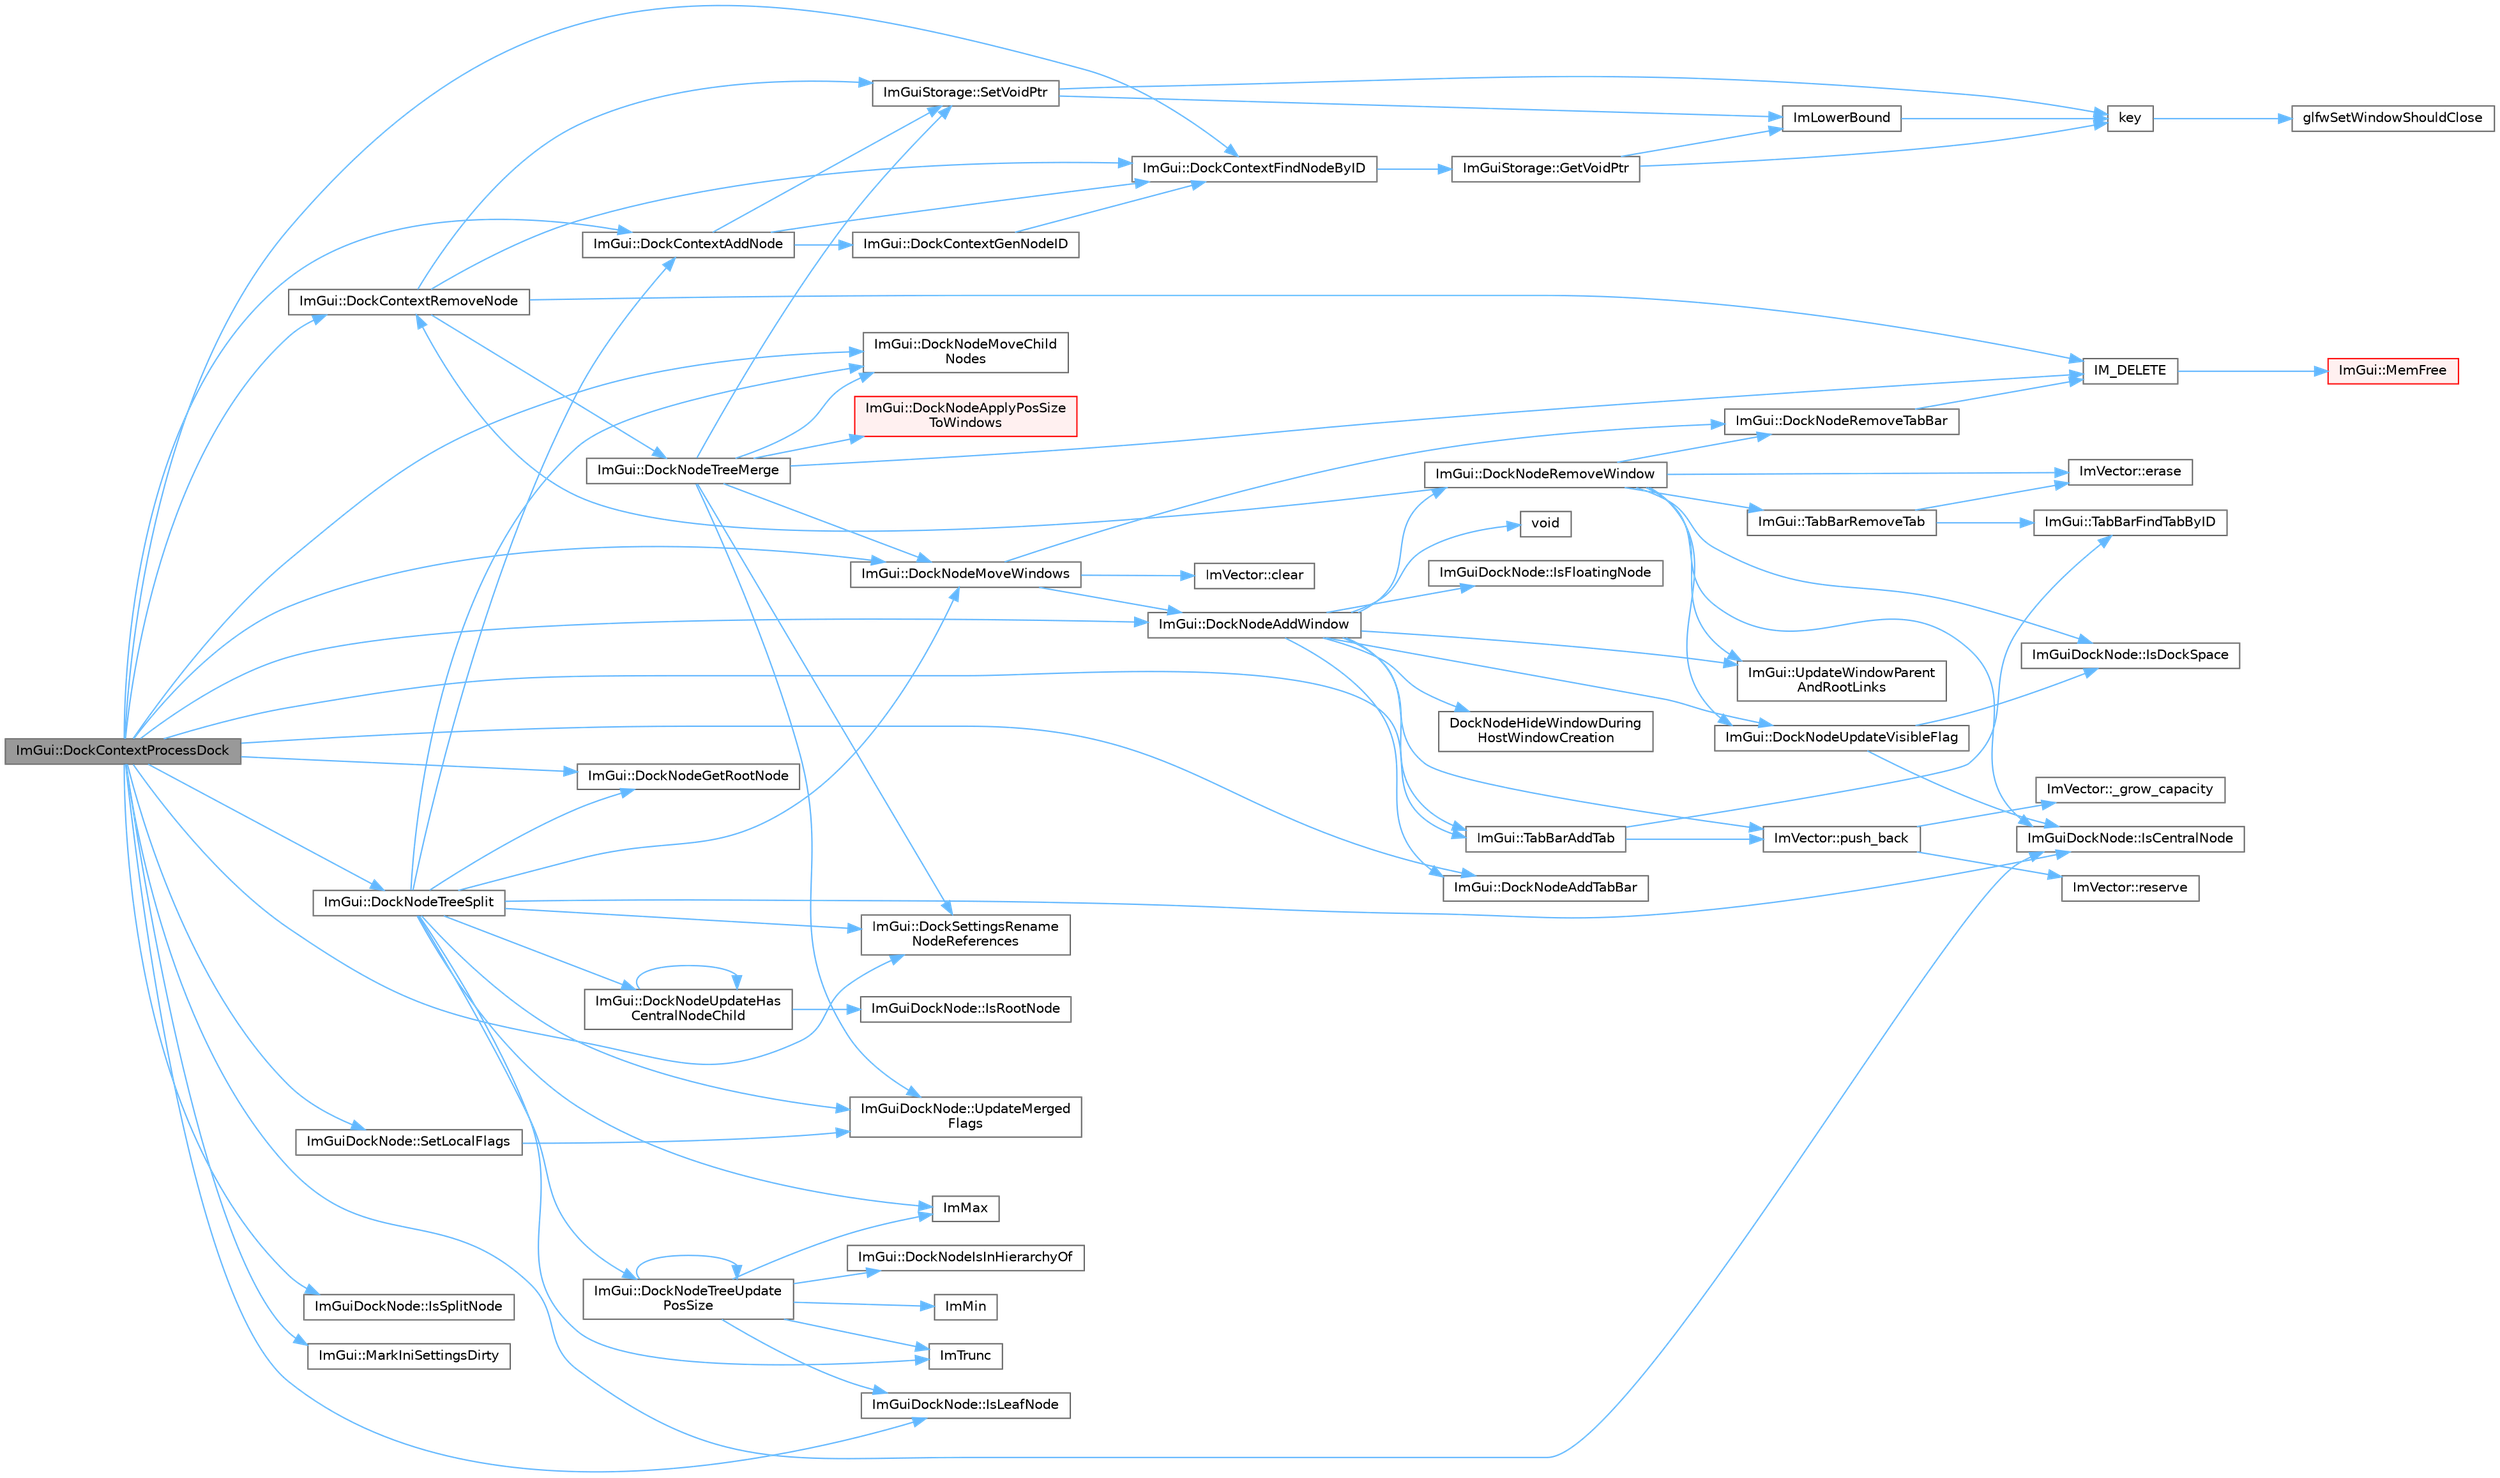 digraph "ImGui::DockContextProcessDock"
{
 // LATEX_PDF_SIZE
  bgcolor="transparent";
  edge [fontname=Helvetica,fontsize=10,labelfontname=Helvetica,labelfontsize=10];
  node [fontname=Helvetica,fontsize=10,shape=box,height=0.2,width=0.4];
  rankdir="LR";
  Node1 [id="Node000001",label="ImGui::DockContextProcessDock",height=0.2,width=0.4,color="gray40", fillcolor="grey60", style="filled", fontcolor="black",tooltip=" "];
  Node1 -> Node2 [id="edge89_Node000001_Node000002",color="steelblue1",style="solid",tooltip=" "];
  Node2 [id="Node000002",label="ImGui::DockContextAddNode",height=0.2,width=0.4,color="grey40", fillcolor="white", style="filled",URL="$namespace_im_gui.html#ab226cec3473d24f44fdb877b2f709c8d",tooltip=" "];
  Node2 -> Node3 [id="edge90_Node000002_Node000003",color="steelblue1",style="solid",tooltip=" "];
  Node3 [id="Node000003",label="ImGui::DockContextFindNodeByID",height=0.2,width=0.4,color="grey40", fillcolor="white", style="filled",URL="$namespace_im_gui.html#a52be73f2abd2d0320469ba138f7c6d59",tooltip=" "];
  Node3 -> Node4 [id="edge91_Node000003_Node000004",color="steelblue1",style="solid",tooltip=" "];
  Node4 [id="Node000004",label="ImGuiStorage::GetVoidPtr",height=0.2,width=0.4,color="grey40", fillcolor="white", style="filled",URL="$struct_im_gui_storage.html#aaf87a98ede89da09113b0189f6d878ca",tooltip=" "];
  Node4 -> Node5 [id="edge92_Node000004_Node000005",color="steelblue1",style="solid",tooltip=" "];
  Node5 [id="Node000005",label="ImLowerBound",height=0.2,width=0.4,color="grey40", fillcolor="white", style="filled",URL="$imgui_8cpp.html#a409bfd6de574854cd644636ea13b6a8a",tooltip=" "];
  Node5 -> Node6 [id="edge93_Node000005_Node000006",color="steelblue1",style="solid",tooltip=" "];
  Node6 [id="Node000006",label="key",height=0.2,width=0.4,color="grey40", fillcolor="white", style="filled",URL="$gears_8c.html#accd6b5b92b78666e36543412d4ac14cd",tooltip=" "];
  Node6 -> Node7 [id="edge94_Node000006_Node000007",color="steelblue1",style="solid",tooltip=" "];
  Node7 [id="Node000007",label="glfwSetWindowShouldClose",height=0.2,width=0.4,color="grey40", fillcolor="white", style="filled",URL="$group__window.html#ga1cadeda7a1e2f224e06a8415d30741aa",tooltip="Sets the close flag of the specified window."];
  Node4 -> Node6 [id="edge95_Node000004_Node000006",color="steelblue1",style="solid",tooltip=" "];
  Node2 -> Node8 [id="edge96_Node000002_Node000008",color="steelblue1",style="solid",tooltip=" "];
  Node8 [id="Node000008",label="ImGui::DockContextGenNodeID",height=0.2,width=0.4,color="grey40", fillcolor="white", style="filled",URL="$namespace_im_gui.html#ad16317022ea4095a886903d23e056fcb",tooltip=" "];
  Node8 -> Node3 [id="edge97_Node000008_Node000003",color="steelblue1",style="solid",tooltip=" "];
  Node2 -> Node9 [id="edge98_Node000002_Node000009",color="steelblue1",style="solid",tooltip=" "];
  Node9 [id="Node000009",label="ImGuiStorage::SetVoidPtr",height=0.2,width=0.4,color="grey40", fillcolor="white", style="filled",URL="$struct_im_gui_storage.html#a55f840086b3ec9cf63c67f02d159204a",tooltip=" "];
  Node9 -> Node5 [id="edge99_Node000009_Node000005",color="steelblue1",style="solid",tooltip=" "];
  Node9 -> Node6 [id="edge100_Node000009_Node000006",color="steelblue1",style="solid",tooltip=" "];
  Node1 -> Node3 [id="edge101_Node000001_Node000003",color="steelblue1",style="solid",tooltip=" "];
  Node1 -> Node10 [id="edge102_Node000001_Node000010",color="steelblue1",style="solid",tooltip=" "];
  Node10 [id="Node000010",label="ImGui::DockContextRemoveNode",height=0.2,width=0.4,color="grey40", fillcolor="white", style="filled",URL="$namespace_im_gui.html#a69ff368895db4bdc84de9ff21b52fddc",tooltip=" "];
  Node10 -> Node3 [id="edge103_Node000010_Node000003",color="steelblue1",style="solid",tooltip=" "];
  Node10 -> Node11 [id="edge104_Node000010_Node000011",color="steelblue1",style="solid",tooltip=" "];
  Node11 [id="Node000011",label="ImGui::DockNodeTreeMerge",height=0.2,width=0.4,color="grey40", fillcolor="white", style="filled",URL="$namespace_im_gui.html#a973b84ddd0e62151719cb562847b1291",tooltip=" "];
  Node11 -> Node12 [id="edge105_Node000011_Node000012",color="steelblue1",style="solid",tooltip=" "];
  Node12 [id="Node000012",label="ImGui::DockNodeApplyPosSize\lToWindows",height=0.2,width=0.4,color="red", fillcolor="#FFF0F0", style="filled",URL="$namespace_im_gui.html#af879255fe0be69945ceff4b832026a71",tooltip=" "];
  Node11 -> Node16 [id="edge106_Node000011_Node000016",color="steelblue1",style="solid",tooltip=" "];
  Node16 [id="Node000016",label="ImGui::DockNodeMoveChild\lNodes",height=0.2,width=0.4,color="grey40", fillcolor="white", style="filled",URL="$namespace_im_gui.html#a7b90f51f0d3548a567fdc90a69035e0d",tooltip=" "];
  Node11 -> Node17 [id="edge107_Node000011_Node000017",color="steelblue1",style="solid",tooltip=" "];
  Node17 [id="Node000017",label="ImGui::DockNodeMoveWindows",height=0.2,width=0.4,color="grey40", fillcolor="white", style="filled",URL="$namespace_im_gui.html#a8f314ce935f9160d4bdde3ba8fe8d24f",tooltip=" "];
  Node17 -> Node18 [id="edge108_Node000017_Node000018",color="steelblue1",style="solid",tooltip=" "];
  Node18 [id="Node000018",label="ImVector::clear",height=0.2,width=0.4,color="grey40", fillcolor="white", style="filled",URL="$struct_im_vector.html#ae2d401b4ec5f1113cdb8edb5a61a38f7",tooltip=" "];
  Node17 -> Node19 [id="edge109_Node000017_Node000019",color="steelblue1",style="solid",tooltip=" "];
  Node19 [id="Node000019",label="ImGui::DockNodeAddWindow",height=0.2,width=0.4,color="grey40", fillcolor="white", style="filled",URL="$namespace_im_gui.html#a9ddcb5d005e4d92cbce85de08deae665",tooltip=" "];
  Node19 -> Node20 [id="edge110_Node000019_Node000020",color="steelblue1",style="solid",tooltip=" "];
  Node20 [id="Node000020",label="ImGui::DockNodeAddTabBar",height=0.2,width=0.4,color="grey40", fillcolor="white", style="filled",URL="$namespace_im_gui.html#ac621689d25d2aeeb45ee8a007080498d",tooltip=" "];
  Node19 -> Node21 [id="edge111_Node000019_Node000021",color="steelblue1",style="solid",tooltip=" "];
  Node21 [id="Node000021",label="DockNodeHideWindowDuring\lHostWindowCreation",height=0.2,width=0.4,color="grey40", fillcolor="white", style="filled",URL="$imgui_8cpp.html#a4fbdea00c388b92d697a9c15b033d221",tooltip=" "];
  Node19 -> Node22 [id="edge112_Node000019_Node000022",color="steelblue1",style="solid",tooltip=" "];
  Node22 [id="Node000022",label="ImGui::DockNodeRemoveWindow",height=0.2,width=0.4,color="grey40", fillcolor="white", style="filled",URL="$namespace_im_gui.html#a7707fcf2071bef8bb8681ed58b87c56e",tooltip=" "];
  Node22 -> Node10 [id="edge113_Node000022_Node000010",color="steelblue1",style="solid",tooltip=" "];
  Node22 -> Node23 [id="edge114_Node000022_Node000023",color="steelblue1",style="solid",tooltip=" "];
  Node23 [id="Node000023",label="ImGui::DockNodeRemoveTabBar",height=0.2,width=0.4,color="grey40", fillcolor="white", style="filled",URL="$namespace_im_gui.html#ad0e39bff5ef1bbdd6ba22c133f211da7",tooltip=" "];
  Node23 -> Node24 [id="edge115_Node000023_Node000024",color="steelblue1",style="solid",tooltip=" "];
  Node24 [id="Node000024",label="IM_DELETE",height=0.2,width=0.4,color="grey40", fillcolor="white", style="filled",URL="$imgui_8h.html#a3c856832c3fe1da8767a9353da3707e1",tooltip=" "];
  Node24 -> Node25 [id="edge116_Node000024_Node000025",color="steelblue1",style="solid",tooltip=" "];
  Node25 [id="Node000025",label="ImGui::MemFree",height=0.2,width=0.4,color="red", fillcolor="#FFF0F0", style="filled",URL="$namespace_im_gui.html#a269ec695c6e722ec3da85dae37f0675d",tooltip=" "];
  Node22 -> Node31 [id="edge117_Node000022_Node000031",color="steelblue1",style="solid",tooltip=" "];
  Node31 [id="Node000031",label="ImGui::DockNodeUpdateVisibleFlag",height=0.2,width=0.4,color="grey40", fillcolor="white", style="filled",URL="$namespace_im_gui.html#a42a888a71f6295199994f5c3aa65f9d6",tooltip=" "];
  Node31 -> Node32 [id="edge118_Node000031_Node000032",color="steelblue1",style="solid",tooltip=" "];
  Node32 [id="Node000032",label="ImGuiDockNode::IsCentralNode",height=0.2,width=0.4,color="grey40", fillcolor="white", style="filled",URL="$struct_im_gui_dock_node.html#a65a6bb0809083aef0edbf937c90b83f6",tooltip=" "];
  Node31 -> Node33 [id="edge119_Node000031_Node000033",color="steelblue1",style="solid",tooltip=" "];
  Node33 [id="Node000033",label="ImGuiDockNode::IsDockSpace",height=0.2,width=0.4,color="grey40", fillcolor="white", style="filled",URL="$struct_im_gui_dock_node.html#a2f06798d0770e6894d27ec776b5d7538",tooltip=" "];
  Node22 -> Node34 [id="edge120_Node000022_Node000034",color="steelblue1",style="solid",tooltip=" "];
  Node34 [id="Node000034",label="ImVector::erase",height=0.2,width=0.4,color="grey40", fillcolor="white", style="filled",URL="$struct_im_vector.html#a2f88ac70791f2da6d4168d7b29f38f1e",tooltip=" "];
  Node22 -> Node32 [id="edge121_Node000022_Node000032",color="steelblue1",style="solid",tooltip=" "];
  Node22 -> Node33 [id="edge122_Node000022_Node000033",color="steelblue1",style="solid",tooltip=" "];
  Node22 -> Node35 [id="edge123_Node000022_Node000035",color="steelblue1",style="solid",tooltip=" "];
  Node35 [id="Node000035",label="ImGui::TabBarRemoveTab",height=0.2,width=0.4,color="grey40", fillcolor="white", style="filled",URL="$namespace_im_gui.html#a3340d8c07dca35527b618288f091a0f7",tooltip=" "];
  Node35 -> Node34 [id="edge124_Node000035_Node000034",color="steelblue1",style="solid",tooltip=" "];
  Node35 -> Node36 [id="edge125_Node000035_Node000036",color="steelblue1",style="solid",tooltip=" "];
  Node36 [id="Node000036",label="ImGui::TabBarFindTabByID",height=0.2,width=0.4,color="grey40", fillcolor="white", style="filled",URL="$namespace_im_gui.html#a892525a74a6206eabbeb851071b3119a",tooltip=" "];
  Node22 -> Node37 [id="edge126_Node000022_Node000037",color="steelblue1",style="solid",tooltip=" "];
  Node37 [id="Node000037",label="ImGui::UpdateWindowParent\lAndRootLinks",height=0.2,width=0.4,color="grey40", fillcolor="white", style="filled",URL="$namespace_im_gui.html#a85d7262320ed7ce8e40863b99f8db4a3",tooltip=" "];
  Node19 -> Node31 [id="edge127_Node000019_Node000031",color="steelblue1",style="solid",tooltip=" "];
  Node19 -> Node38 [id="edge128_Node000019_Node000038",color="steelblue1",style="solid",tooltip=" "];
  Node38 [id="Node000038",label="ImGuiDockNode::IsFloatingNode",height=0.2,width=0.4,color="grey40", fillcolor="white", style="filled",URL="$struct_im_gui_dock_node.html#a65218fbb8d4629246096dd8fe5d1f219",tooltip=" "];
  Node19 -> Node39 [id="edge129_Node000019_Node000039",color="steelblue1",style="solid",tooltip=" "];
  Node39 [id="Node000039",label="ImVector::push_back",height=0.2,width=0.4,color="grey40", fillcolor="white", style="filled",URL="$struct_im_vector.html#aab5df48e0711a48bd12f3206e08c4108",tooltip=" "];
  Node39 -> Node40 [id="edge130_Node000039_Node000040",color="steelblue1",style="solid",tooltip=" "];
  Node40 [id="Node000040",label="ImVector::_grow_capacity",height=0.2,width=0.4,color="grey40", fillcolor="white", style="filled",URL="$struct_im_vector.html#a3a097635d464b1b70dc7d59996a88b28",tooltip=" "];
  Node39 -> Node41 [id="edge131_Node000039_Node000041",color="steelblue1",style="solid",tooltip=" "];
  Node41 [id="Node000041",label="ImVector::reserve",height=0.2,width=0.4,color="grey40", fillcolor="white", style="filled",URL="$struct_im_vector.html#a0f14f5736c3372157856eebb67123b75",tooltip=" "];
  Node19 -> Node42 [id="edge132_Node000019_Node000042",color="steelblue1",style="solid",tooltip=" "];
  Node42 [id="Node000042",label="ImGui::TabBarAddTab",height=0.2,width=0.4,color="grey40", fillcolor="white", style="filled",URL="$namespace_im_gui.html#ad351241dc857097a48c74669249b3c04",tooltip=" "];
  Node42 -> Node39 [id="edge133_Node000042_Node000039",color="steelblue1",style="solid",tooltip=" "];
  Node42 -> Node36 [id="edge134_Node000042_Node000036",color="steelblue1",style="solid",tooltip=" "];
  Node19 -> Node37 [id="edge135_Node000019_Node000037",color="steelblue1",style="solid",tooltip=" "];
  Node19 -> Node43 [id="edge136_Node000019_Node000043",color="steelblue1",style="solid",tooltip=" "];
  Node43 [id="Node000043",label="void",height=0.2,width=0.4,color="grey40", fillcolor="white", style="filled",URL="$mimalloc_8h.html#a9d6d8aef94ac19034a5f163606f84830",tooltip=" "];
  Node17 -> Node23 [id="edge137_Node000017_Node000023",color="steelblue1",style="solid",tooltip=" "];
  Node11 -> Node44 [id="edge138_Node000011_Node000044",color="steelblue1",style="solid",tooltip=" "];
  Node44 [id="Node000044",label="ImGui::DockSettingsRename\lNodeReferences",height=0.2,width=0.4,color="grey40", fillcolor="white", style="filled",URL="$namespace_im_gui.html#a62a4dbebb5015352589459596f16b26c",tooltip=" "];
  Node11 -> Node24 [id="edge139_Node000011_Node000024",color="steelblue1",style="solid",tooltip=" "];
  Node11 -> Node9 [id="edge140_Node000011_Node000009",color="steelblue1",style="solid",tooltip=" "];
  Node11 -> Node45 [id="edge141_Node000011_Node000045",color="steelblue1",style="solid",tooltip=" "];
  Node45 [id="Node000045",label="ImGuiDockNode::UpdateMerged\lFlags",height=0.2,width=0.4,color="grey40", fillcolor="white", style="filled",URL="$struct_im_gui_dock_node.html#a87a708d19b6f2e22c15d6d378c8b71e2",tooltip=" "];
  Node10 -> Node24 [id="edge142_Node000010_Node000024",color="steelblue1",style="solid",tooltip=" "];
  Node10 -> Node9 [id="edge143_Node000010_Node000009",color="steelblue1",style="solid",tooltip=" "];
  Node1 -> Node20 [id="edge144_Node000001_Node000020",color="steelblue1",style="solid",tooltip=" "];
  Node1 -> Node19 [id="edge145_Node000001_Node000019",color="steelblue1",style="solid",tooltip=" "];
  Node1 -> Node46 [id="edge146_Node000001_Node000046",color="steelblue1",style="solid",tooltip=" "];
  Node46 [id="Node000046",label="ImGui::DockNodeGetRootNode",height=0.2,width=0.4,color="grey40", fillcolor="white", style="filled",URL="$namespace_im_gui.html#ab52284ace3da5320ccc6e29ea8781aaa",tooltip=" "];
  Node1 -> Node16 [id="edge147_Node000001_Node000016",color="steelblue1",style="solid",tooltip=" "];
  Node1 -> Node17 [id="edge148_Node000001_Node000017",color="steelblue1",style="solid",tooltip=" "];
  Node1 -> Node47 [id="edge149_Node000001_Node000047",color="steelblue1",style="solid",tooltip=" "];
  Node47 [id="Node000047",label="ImGui::DockNodeTreeSplit",height=0.2,width=0.4,color="grey40", fillcolor="white", style="filled",URL="$namespace_im_gui.html#ad1bb36662ef45e0306c21eaa801ea013",tooltip=" "];
  Node47 -> Node2 [id="edge150_Node000047_Node000002",color="steelblue1",style="solid",tooltip=" "];
  Node47 -> Node46 [id="edge151_Node000047_Node000046",color="steelblue1",style="solid",tooltip=" "];
  Node47 -> Node16 [id="edge152_Node000047_Node000016",color="steelblue1",style="solid",tooltip=" "];
  Node47 -> Node17 [id="edge153_Node000047_Node000017",color="steelblue1",style="solid",tooltip=" "];
  Node47 -> Node48 [id="edge154_Node000047_Node000048",color="steelblue1",style="solid",tooltip=" "];
  Node48 [id="Node000048",label="ImGui::DockNodeTreeUpdate\lPosSize",height=0.2,width=0.4,color="grey40", fillcolor="white", style="filled",URL="$namespace_im_gui.html#a27f8d5f015746d76d0fcf4c72e41a67c",tooltip=" "];
  Node48 -> Node49 [id="edge155_Node000048_Node000049",color="steelblue1",style="solid",tooltip=" "];
  Node49 [id="Node000049",label="ImGui::DockNodeIsInHierarchyOf",height=0.2,width=0.4,color="grey40", fillcolor="white", style="filled",URL="$namespace_im_gui.html#a3af79db3155dc0c16602363e83210ff8",tooltip=" "];
  Node48 -> Node48 [id="edge156_Node000048_Node000048",color="steelblue1",style="solid",tooltip=" "];
  Node48 -> Node50 [id="edge157_Node000048_Node000050",color="steelblue1",style="solid",tooltip=" "];
  Node50 [id="Node000050",label="ImMax",height=0.2,width=0.4,color="grey40", fillcolor="white", style="filled",URL="$imgui__internal_8h.html#a7667efd95147d0422f140917c71a9226",tooltip=" "];
  Node48 -> Node51 [id="edge158_Node000048_Node000051",color="steelblue1",style="solid",tooltip=" "];
  Node51 [id="Node000051",label="ImMin",height=0.2,width=0.4,color="grey40", fillcolor="white", style="filled",URL="$imgui__internal_8h.html#a7f9d7828066a9d61b5630adcdf4655d3",tooltip=" "];
  Node48 -> Node52 [id="edge159_Node000048_Node000052",color="steelblue1",style="solid",tooltip=" "];
  Node52 [id="Node000052",label="ImTrunc",height=0.2,width=0.4,color="grey40", fillcolor="white", style="filled",URL="$imgui__internal_8h.html#a34870cae27ccd450c17ec3d3910b2da4",tooltip=" "];
  Node48 -> Node53 [id="edge160_Node000048_Node000053",color="steelblue1",style="solid",tooltip=" "];
  Node53 [id="Node000053",label="ImGuiDockNode::IsLeafNode",height=0.2,width=0.4,color="grey40", fillcolor="white", style="filled",URL="$struct_im_gui_dock_node.html#ac3450edf36015562c79aa850985c9cd8",tooltip=" "];
  Node47 -> Node54 [id="edge161_Node000047_Node000054",color="steelblue1",style="solid",tooltip=" "];
  Node54 [id="Node000054",label="ImGui::DockNodeUpdateHas\lCentralNodeChild",height=0.2,width=0.4,color="grey40", fillcolor="white", style="filled",URL="$namespace_im_gui.html#af7be7ee9316ba46a09e065d361e06a0f",tooltip=" "];
  Node54 -> Node54 [id="edge162_Node000054_Node000054",color="steelblue1",style="solid",tooltip=" "];
  Node54 -> Node55 [id="edge163_Node000054_Node000055",color="steelblue1",style="solid",tooltip=" "];
  Node55 [id="Node000055",label="ImGuiDockNode::IsRootNode",height=0.2,width=0.4,color="grey40", fillcolor="white", style="filled",URL="$struct_im_gui_dock_node.html#ad7add8d9aeaaa961b2b051513fbd3729",tooltip=" "];
  Node47 -> Node44 [id="edge164_Node000047_Node000044",color="steelblue1",style="solid",tooltip=" "];
  Node47 -> Node50 [id="edge165_Node000047_Node000050",color="steelblue1",style="solid",tooltip=" "];
  Node47 -> Node52 [id="edge166_Node000047_Node000052",color="steelblue1",style="solid",tooltip=" "];
  Node47 -> Node32 [id="edge167_Node000047_Node000032",color="steelblue1",style="solid",tooltip=" "];
  Node47 -> Node45 [id="edge168_Node000047_Node000045",color="steelblue1",style="solid",tooltip=" "];
  Node1 -> Node44 [id="edge169_Node000001_Node000044",color="steelblue1",style="solid",tooltip=" "];
  Node1 -> Node32 [id="edge170_Node000001_Node000032",color="steelblue1",style="solid",tooltip=" "];
  Node1 -> Node53 [id="edge171_Node000001_Node000053",color="steelblue1",style="solid",tooltip=" "];
  Node1 -> Node56 [id="edge172_Node000001_Node000056",color="steelblue1",style="solid",tooltip=" "];
  Node56 [id="Node000056",label="ImGuiDockNode::IsSplitNode",height=0.2,width=0.4,color="grey40", fillcolor="white", style="filled",URL="$struct_im_gui_dock_node.html#af861ee38a5bc618e866e3c74117689b5",tooltip=" "];
  Node1 -> Node57 [id="edge173_Node000001_Node000057",color="steelblue1",style="solid",tooltip=" "];
  Node57 [id="Node000057",label="ImGui::MarkIniSettingsDirty",height=0.2,width=0.4,color="grey40", fillcolor="white", style="filled",URL="$namespace_im_gui.html#aee9b660c1d6786c00fc47c71c66eb1eb",tooltip=" "];
  Node1 -> Node58 [id="edge174_Node000001_Node000058",color="steelblue1",style="solid",tooltip=" "];
  Node58 [id="Node000058",label="ImGuiDockNode::SetLocalFlags",height=0.2,width=0.4,color="grey40", fillcolor="white", style="filled",URL="$struct_im_gui_dock_node.html#affa7ac110122432f2b73d82b64e932b3",tooltip=" "];
  Node58 -> Node45 [id="edge175_Node000058_Node000045",color="steelblue1",style="solid",tooltip=" "];
  Node1 -> Node42 [id="edge176_Node000001_Node000042",color="steelblue1",style="solid",tooltip=" "];
}
